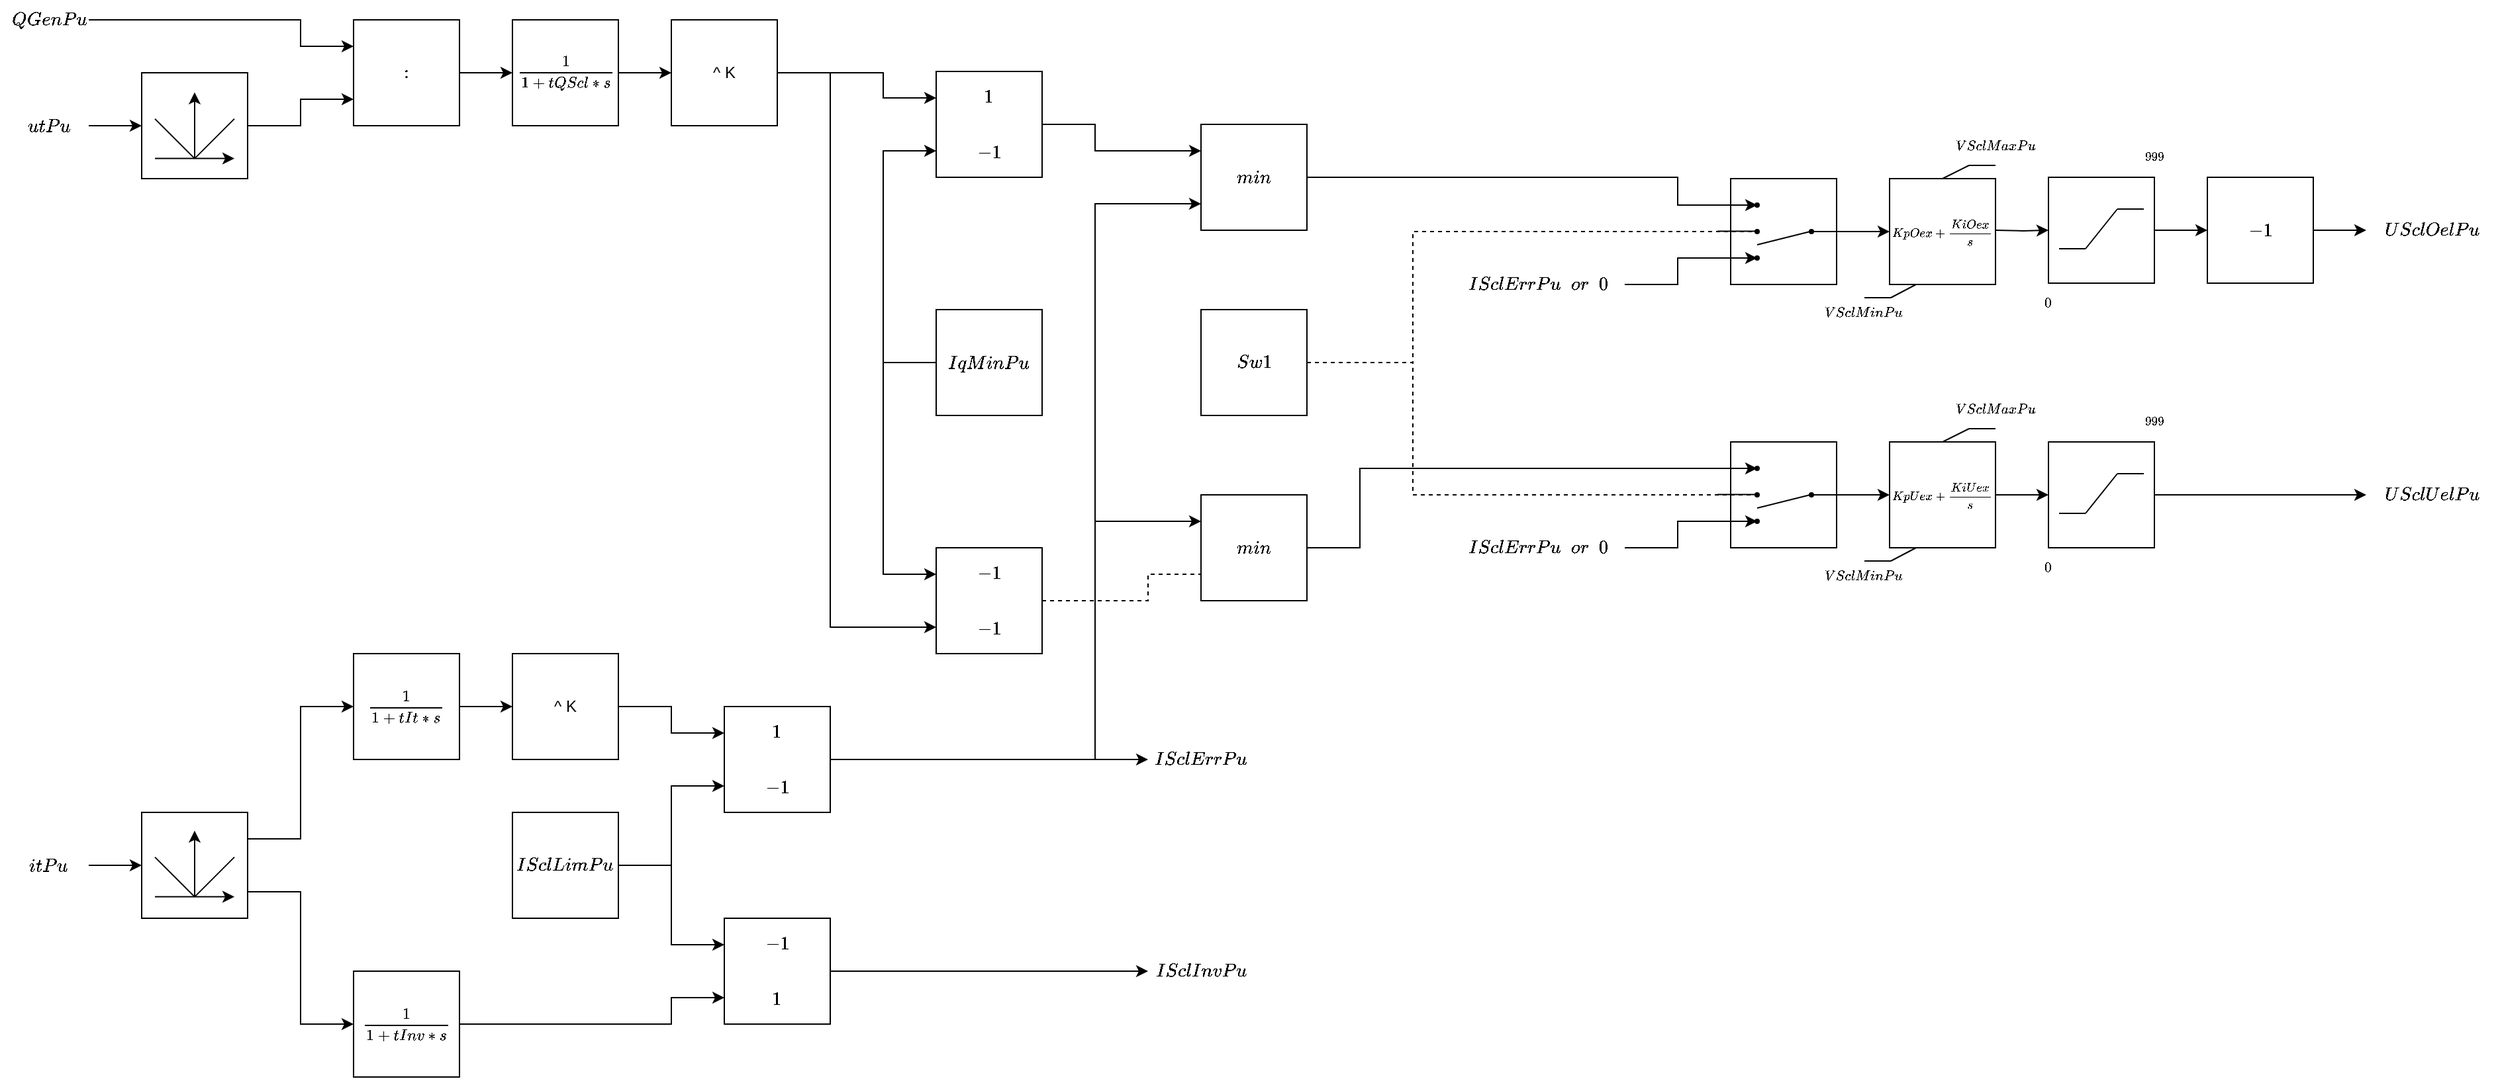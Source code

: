 <mxfile version="24.1.0" type="device">
  <diagram name="Page-1" id="-cMVqA2Gkwa5aGeDibPs">
    <mxGraphModel dx="1049" dy="1201" grid="1" gridSize="10" guides="1" tooltips="1" connect="1" arrows="1" fold="1" page="0" pageScale="1" pageWidth="413" pageHeight="583" math="1" shadow="0">
      <root>
        <mxCell id="0" />
        <mxCell id="1" parent="0" />
        <mxCell id="GCO7xrDp6TmdYOZJOnFd-127" style="edgeStyle=orthogonalEdgeStyle;rounded=0;orthogonalLoop=1;jettySize=auto;html=1;exitX=0.5;exitY=1;exitDx=0;exitDy=0;" parent="1" edge="1">
          <mxGeometry relative="1" as="geometry">
            <mxPoint x="1240.2" y="-409.8" as="targetPoint" />
            <mxPoint x="1240" y="-400" as="sourcePoint" />
          </mxGeometry>
        </mxCell>
        <mxCell id="dAHFnxKUKf4HyOokSXOq-42" value="" style="edgeStyle=orthogonalEdgeStyle;rounded=0;orthogonalLoop=1;jettySize=auto;html=1;entryX=0;entryY=0.5;entryDx=0;entryDy=0;exitX=1;exitY=0.5;exitDx=0;exitDy=0;" parent="1" target="IMg1KoeKDZ7LWF8RLD5s-91" edge="1">
          <mxGeometry relative="1" as="geometry">
            <mxPoint x="1280" y="-440" as="sourcePoint" />
            <mxPoint x="1320" y="-440" as="targetPoint" />
          </mxGeometry>
        </mxCell>
        <mxCell id="GCO7xrDp6TmdYOZJOnFd-99" value="&lt;font style=&quot;font-size: 8px;&quot;&gt;$$KpOex+\frac{KiOex}{s}$$&lt;/font&gt;" style="rounded=0;whiteSpace=wrap;html=1;" parent="1" vertex="1">
          <mxGeometry x="1200" y="-479" width="80" height="80" as="geometry" />
        </mxCell>
        <mxCell id="GCO7xrDp6TmdYOZJOnFd-110" value="" style="endArrow=none;html=1;exitX=0.5;exitY=0;exitDx=0;exitDy=0;" parent="1" source="GCO7xrDp6TmdYOZJOnFd-99" edge="1">
          <mxGeometry width="50" height="50" relative="1" as="geometry">
            <mxPoint x="1240" y="-469" as="sourcePoint" />
            <mxPoint x="1260" y="-489" as="targetPoint" />
          </mxGeometry>
        </mxCell>
        <mxCell id="GCO7xrDp6TmdYOZJOnFd-111" value="" style="endArrow=none;html=1;" parent="1" edge="1">
          <mxGeometry width="50" height="50" relative="1" as="geometry">
            <mxPoint x="1260" y="-489" as="sourcePoint" />
            <mxPoint x="1280" y="-489" as="targetPoint" />
          </mxGeometry>
        </mxCell>
        <mxCell id="GCO7xrDp6TmdYOZJOnFd-112" value="&lt;font style=&quot;font-size: 9px;&quot;&gt;$$VSclMaxPu$$&lt;/font&gt;" style="text;html=1;strokeColor=none;fillColor=none;align=center;verticalAlign=middle;whiteSpace=wrap;rounded=0;fontSize=15;" parent="1" vertex="1">
          <mxGeometry x="1200" y="-519" width="160" height="30" as="geometry" />
        </mxCell>
        <mxCell id="GCO7xrDp6TmdYOZJOnFd-113" value="" style="endArrow=none;html=1;" parent="1" edge="1">
          <mxGeometry width="50" height="50" relative="1" as="geometry">
            <mxPoint x="1201" y="-389" as="sourcePoint" />
            <mxPoint x="1181" y="-389" as="targetPoint" />
          </mxGeometry>
        </mxCell>
        <mxCell id="GCO7xrDp6TmdYOZJOnFd-114" value="&lt;font style=&quot;font-size: 9px;&quot;&gt;$$VSclMinPu$$&lt;/font&gt;" style="text;html=1;strokeColor=none;fillColor=none;align=center;verticalAlign=middle;whiteSpace=wrap;rounded=0;fontSize=15;" parent="1" vertex="1">
          <mxGeometry x="1120" y="-393" width="120" height="30" as="geometry" />
        </mxCell>
        <mxCell id="GCO7xrDp6TmdYOZJOnFd-115" value="" style="endArrow=none;html=1;exitX=0.5;exitY=0;exitDx=0;exitDy=0;entryX=0.25;entryY=1;entryDx=0;entryDy=0;" parent="1" target="GCO7xrDp6TmdYOZJOnFd-99" edge="1">
          <mxGeometry width="50" height="50" relative="1" as="geometry">
            <mxPoint x="1201" y="-389" as="sourcePoint" />
            <mxPoint x="1221" y="-409" as="targetPoint" />
          </mxGeometry>
        </mxCell>
        <mxCell id="qLZYFt0uQZEpN5fuRu8l-1" value="" style="edgeStyle=orthogonalEdgeStyle;rounded=0;orthogonalLoop=1;jettySize=auto;html=1;" parent="1" edge="1">
          <mxGeometry relative="1" as="geometry">
            <mxPoint x="-40" y="160" as="sourcePoint" />
          </mxGeometry>
        </mxCell>
        <mxCell id="qLZYFt0uQZEpN5fuRu8l-6" value="" style="whiteSpace=wrap;html=1;aspect=fixed;" parent="1" vertex="1">
          <mxGeometry x="1320" y="-280" width="80" height="80" as="geometry" />
        </mxCell>
        <mxCell id="qLZYFt0uQZEpN5fuRu8l-7" value="" style="endArrow=none;html=1;" parent="1" edge="1">
          <mxGeometry width="50" height="50" relative="1" as="geometry">
            <mxPoint x="1348" y="-226" as="sourcePoint" />
            <mxPoint x="1372" y="-256" as="targetPoint" />
          </mxGeometry>
        </mxCell>
        <mxCell id="qLZYFt0uQZEpN5fuRu8l-8" value="" style="endArrow=none;html=1;" parent="1" edge="1">
          <mxGeometry width="50" height="50" relative="1" as="geometry">
            <mxPoint x="1372" y="-256" as="sourcePoint" />
            <mxPoint x="1392" y="-256" as="targetPoint" />
          </mxGeometry>
        </mxCell>
        <mxCell id="qLZYFt0uQZEpN5fuRu8l-9" value="&lt;font style=&quot;font-size: 8px;&quot;&gt;$$999$$&lt;/font&gt;" style="text;html=1;strokeColor=none;fillColor=none;align=center;verticalAlign=middle;whiteSpace=wrap;rounded=0;fontSize=15;" parent="1" vertex="1">
          <mxGeometry x="1320" y="-310" width="160" height="30" as="geometry" />
        </mxCell>
        <mxCell id="qLZYFt0uQZEpN5fuRu8l-10" value="" style="endArrow=none;html=1;" parent="1" edge="1">
          <mxGeometry width="50" height="50" relative="1" as="geometry">
            <mxPoint x="1348" y="-226" as="sourcePoint" />
            <mxPoint x="1328" y="-226" as="targetPoint" />
          </mxGeometry>
        </mxCell>
        <mxCell id="qLZYFt0uQZEpN5fuRu8l-11" value="&lt;font style=&quot;font-size: 9px;&quot;&gt;$$0$$&lt;/font&gt;" style="text;html=1;strokeColor=none;fillColor=none;align=center;verticalAlign=middle;whiteSpace=wrap;rounded=0;fontSize=15;" parent="1" vertex="1">
          <mxGeometry x="1240" y="-200" width="160" height="30" as="geometry" />
        </mxCell>
        <mxCell id="HanA1OKdP7TFDTROJioc-18" value="$$USclUelPu$$" style="text;strokeColor=none;align=center;fillColor=none;html=1;verticalAlign=middle;whiteSpace=wrap;rounded=0;" parent="1" vertex="1">
          <mxGeometry x="1560" y="-255" width="100" height="30" as="geometry" />
        </mxCell>
        <mxCell id="HV3P0yh9cOvrx5BpRkT5-9" value="" style="edgeStyle=orthogonalEdgeStyle;rounded=0;orthogonalLoop=1;jettySize=auto;html=1;" parent="1" edge="1">
          <mxGeometry relative="1" as="geometry">
            <mxPoint x="240" y="240" as="sourcePoint" />
          </mxGeometry>
        </mxCell>
        <mxCell id="dAHFnxKUKf4HyOokSXOq-44" value="" style="edgeStyle=orthogonalEdgeStyle;rounded=0;orthogonalLoop=1;jettySize=auto;html=1;" parent="1" target="dAHFnxKUKf4HyOokSXOq-43" edge="1">
          <mxGeometry relative="1" as="geometry">
            <mxPoint x="1250" as="sourcePoint" />
          </mxGeometry>
        </mxCell>
        <mxCell id="dAHFnxKUKf4HyOokSXOq-3" value="" style="edgeStyle=orthogonalEdgeStyle;rounded=0;orthogonalLoop=1;jettySize=auto;html=1;entryX=0;entryY=0.5;entryDx=0;entryDy=0;" parent="1" source="dAHFnxKUKf4HyOokSXOq-2" target="dAHFnxKUKf4HyOokSXOq-4" edge="1">
          <mxGeometry relative="1" as="geometry">
            <mxPoint x="-120" y="-519" as="targetPoint" />
          </mxGeometry>
        </mxCell>
        <mxCell id="dAHFnxKUKf4HyOokSXOq-2" value="$$utPu$$" style="text;strokeColor=none;align=center;fillColor=none;html=1;verticalAlign=middle;whiteSpace=wrap;rounded=0;" parent="1" vertex="1">
          <mxGeometry x="-220" y="-534" width="60" height="30" as="geometry" />
        </mxCell>
        <mxCell id="dAHFnxKUKf4HyOokSXOq-4" value="" style="whiteSpace=wrap;html=1;aspect=fixed;" parent="1" vertex="1">
          <mxGeometry x="-120" y="-559" width="80" height="80" as="geometry" />
        </mxCell>
        <mxCell id="dAHFnxKUKf4HyOokSXOq-7" value="" style="endArrow=classic;html=1;rounded=0;" parent="1" edge="1">
          <mxGeometry width="50" height="50" relative="1" as="geometry">
            <mxPoint x="-110" y="-494.2" as="sourcePoint" />
            <mxPoint x="-50" y="-494.2" as="targetPoint" />
          </mxGeometry>
        </mxCell>
        <mxCell id="dAHFnxKUKf4HyOokSXOq-8" value="" style="endArrow=classic;html=1;rounded=0;" parent="1" edge="1">
          <mxGeometry width="50" height="50" relative="1" as="geometry">
            <mxPoint x="-80" y="-494.2" as="sourcePoint" />
            <mxPoint x="-80" y="-544.2" as="targetPoint" />
          </mxGeometry>
        </mxCell>
        <mxCell id="dAHFnxKUKf4HyOokSXOq-9" value="" style="endArrow=none;html=1;rounded=0;" parent="1" edge="1">
          <mxGeometry width="50" height="50" relative="1" as="geometry">
            <mxPoint x="-80" y="-494.2" as="sourcePoint" />
            <mxPoint x="-50" y="-524.2" as="targetPoint" />
          </mxGeometry>
        </mxCell>
        <mxCell id="dAHFnxKUKf4HyOokSXOq-10" value="" style="endArrow=none;html=1;rounded=0;" parent="1" edge="1">
          <mxGeometry width="50" height="50" relative="1" as="geometry">
            <mxPoint x="-80" y="-494.2" as="sourcePoint" />
            <mxPoint x="-110" y="-524.2" as="targetPoint" />
          </mxGeometry>
        </mxCell>
        <mxCell id="dAHFnxKUKf4HyOokSXOq-11" value="&lt;span style=&quot;background-color: initial;&quot;&gt;$$:$$&lt;/span&gt;" style="whiteSpace=wrap;html=1;aspect=fixed;" parent="1" vertex="1">
          <mxGeometry x="40" y="-599" width="80" height="80" as="geometry" />
        </mxCell>
        <mxCell id="dAHFnxKUKf4HyOokSXOq-14" value="" style="endArrow=classic;html=1;rounded=0;exitX=1;exitY=0.5;exitDx=0;exitDy=0;entryX=0;entryY=0.75;entryDx=0;entryDy=0;" parent="1" source="dAHFnxKUKf4HyOokSXOq-4" target="dAHFnxKUKf4HyOokSXOq-11" edge="1">
          <mxGeometry width="50" height="50" relative="1" as="geometry">
            <mxPoint x="380" y="-339" as="sourcePoint" />
            <mxPoint x="430" y="-389" as="targetPoint" />
            <Array as="points">
              <mxPoint y="-519" />
              <mxPoint y="-539" />
            </Array>
          </mxGeometry>
        </mxCell>
        <mxCell id="IMg1KoeKDZ7LWF8RLD5s-9" value="" style="edgeStyle=orthogonalEdgeStyle;rounded=0;orthogonalLoop=1;jettySize=auto;html=1;" edge="1" parent="1" source="dAHFnxKUKf4HyOokSXOq-15" target="IMg1KoeKDZ7LWF8RLD5s-8">
          <mxGeometry relative="1" as="geometry" />
        </mxCell>
        <mxCell id="dAHFnxKUKf4HyOokSXOq-15" value="&lt;font style=&quot;font-size: 10px;&quot;&gt;$$\frac{1}{1+tQScl*s}$$&lt;/font&gt;" style="whiteSpace=wrap;html=1;aspect=fixed;" parent="1" vertex="1">
          <mxGeometry x="160" y="-599" width="80" height="80" as="geometry" />
        </mxCell>
        <mxCell id="dAHFnxKUKf4HyOokSXOq-21" value="" style="endArrow=classic;html=1;rounded=0;exitX=1;exitY=0.5;exitDx=0;exitDy=0;entryX=0;entryY=0.5;entryDx=0;entryDy=0;" parent="1" source="dAHFnxKUKf4HyOokSXOq-11" target="dAHFnxKUKf4HyOokSXOq-15" edge="1">
          <mxGeometry width="50" height="50" relative="1" as="geometry">
            <mxPoint x="90" y="-559" as="sourcePoint" />
            <mxPoint x="160" y="-599" as="targetPoint" />
          </mxGeometry>
        </mxCell>
        <mxCell id="dAHFnxKUKf4HyOokSXOq-25" value="$$itPu$$" style="text;strokeColor=none;align=center;fillColor=none;html=1;verticalAlign=middle;whiteSpace=wrap;rounded=0;" parent="1" vertex="1">
          <mxGeometry x="-220" y="25" width="60" height="30" as="geometry" />
        </mxCell>
        <mxCell id="dAHFnxKUKf4HyOokSXOq-26" value="" style="endArrow=classic;html=1;rounded=0;exitX=1;exitY=0.5;exitDx=0;exitDy=0;entryX=0;entryY=0.5;entryDx=0;entryDy=0;" parent="1" source="dAHFnxKUKf4HyOokSXOq-25" target="IMg1KoeKDZ7LWF8RLD5s-1" edge="1">
          <mxGeometry width="50" height="50" relative="1" as="geometry">
            <mxPoint x="380" y="60" as="sourcePoint" />
            <mxPoint x="-120" y="40" as="targetPoint" />
          </mxGeometry>
        </mxCell>
        <mxCell id="IMg1KoeKDZ7LWF8RLD5s-25" value="" style="edgeStyle=orthogonalEdgeStyle;rounded=0;orthogonalLoop=1;jettySize=auto;html=1;" edge="1" parent="1" source="dAHFnxKUKf4HyOokSXOq-31" target="IMg1KoeKDZ7LWF8RLD5s-24">
          <mxGeometry relative="1" as="geometry" />
        </mxCell>
        <mxCell id="dAHFnxKUKf4HyOokSXOq-31" value="&lt;table style=&quot;&quot;&gt;&lt;tbody&gt;&lt;tr&gt;&lt;td&gt;&lt;font style=&quot;font-size: 12px;&quot;&gt;$$1$$&lt;/font&gt;&lt;/td&gt;&lt;/tr&gt;&lt;tr&gt;&lt;td&gt;&lt;font style=&quot;font-size: 12px;&quot;&gt;$$-1$$&lt;/font&gt;&lt;/td&gt;&lt;/tr&gt;&lt;/tbody&gt;&lt;/table&gt;" style="whiteSpace=wrap;html=1;aspect=fixed;" parent="1" vertex="1">
          <mxGeometry x="320" y="-80" width="80" height="80" as="geometry" />
        </mxCell>
        <mxCell id="IMg1KoeKDZ7LWF8RLD5s-1" value="" style="whiteSpace=wrap;html=1;aspect=fixed;" vertex="1" parent="1">
          <mxGeometry x="-120" width="80" height="80" as="geometry" />
        </mxCell>
        <mxCell id="IMg1KoeKDZ7LWF8RLD5s-2" value="" style="endArrow=classic;html=1;rounded=0;" edge="1" parent="1">
          <mxGeometry width="50" height="50" relative="1" as="geometry">
            <mxPoint x="-110" y="63.8" as="sourcePoint" />
            <mxPoint x="-50" y="63.8" as="targetPoint" />
          </mxGeometry>
        </mxCell>
        <mxCell id="IMg1KoeKDZ7LWF8RLD5s-3" value="" style="endArrow=classic;html=1;rounded=0;" edge="1" parent="1">
          <mxGeometry width="50" height="50" relative="1" as="geometry">
            <mxPoint x="-80" y="63.8" as="sourcePoint" />
            <mxPoint x="-80" y="13.8" as="targetPoint" />
          </mxGeometry>
        </mxCell>
        <mxCell id="IMg1KoeKDZ7LWF8RLD5s-4" value="" style="endArrow=none;html=1;rounded=0;" edge="1" parent="1">
          <mxGeometry width="50" height="50" relative="1" as="geometry">
            <mxPoint x="-80" y="63.8" as="sourcePoint" />
            <mxPoint x="-50" y="33.8" as="targetPoint" />
          </mxGeometry>
        </mxCell>
        <mxCell id="IMg1KoeKDZ7LWF8RLD5s-5" value="" style="endArrow=none;html=1;rounded=0;" edge="1" parent="1">
          <mxGeometry width="50" height="50" relative="1" as="geometry">
            <mxPoint x="-80" y="63.8" as="sourcePoint" />
            <mxPoint x="-110" y="33.8" as="targetPoint" />
          </mxGeometry>
        </mxCell>
        <mxCell id="IMg1KoeKDZ7LWF8RLD5s-6" value="$$QGenPu$$" style="text;strokeColor=none;align=center;fillColor=none;html=1;verticalAlign=middle;whiteSpace=wrap;rounded=0;" vertex="1" parent="1">
          <mxGeometry x="-220" y="-614" width="60" height="30" as="geometry" />
        </mxCell>
        <mxCell id="IMg1KoeKDZ7LWF8RLD5s-7" value="" style="endArrow=classic;html=1;rounded=0;exitX=1;exitY=0.5;exitDx=0;exitDy=0;entryX=0;entryY=0.25;entryDx=0;entryDy=0;" edge="1" parent="1" source="IMg1KoeKDZ7LWF8RLD5s-6" target="dAHFnxKUKf4HyOokSXOq-11">
          <mxGeometry width="50" height="50" relative="1" as="geometry">
            <mxPoint x="110" y="-439" as="sourcePoint" />
            <mxPoint x="160" y="-489" as="targetPoint" />
            <Array as="points">
              <mxPoint y="-599" />
              <mxPoint y="-579" />
            </Array>
          </mxGeometry>
        </mxCell>
        <mxCell id="IMg1KoeKDZ7LWF8RLD5s-8" value="&lt;span style=&quot;background-color: initial;&quot;&gt;^ K&lt;/span&gt;" style="whiteSpace=wrap;html=1;aspect=fixed;" vertex="1" parent="1">
          <mxGeometry x="280" y="-599" width="80" height="80" as="geometry" />
        </mxCell>
        <mxCell id="IMg1KoeKDZ7LWF8RLD5s-15" value="" style="edgeStyle=orthogonalEdgeStyle;rounded=0;orthogonalLoop=1;jettySize=auto;html=1;exitX=1;exitY=0.5;exitDx=0;exitDy=0;entryX=0;entryY=0.5;entryDx=0;entryDy=0;" edge="1" parent="1" source="IMg1KoeKDZ7LWF8RLD5s-10" target="IMg1KoeKDZ7LWF8RLD5s-14">
          <mxGeometry relative="1" as="geometry">
            <mxPoint x="120" y="-200" as="sourcePoint" />
            <mxPoint x="160" y="-200" as="targetPoint" />
          </mxGeometry>
        </mxCell>
        <mxCell id="IMg1KoeKDZ7LWF8RLD5s-10" value="&lt;font style=&quot;font-size: 10px;&quot;&gt;$$\frac{1}{1+tIt*s}$$&lt;/font&gt;" style="whiteSpace=wrap;html=1;aspect=fixed;" vertex="1" parent="1">
          <mxGeometry x="40" y="-120" width="80" height="80" as="geometry" />
        </mxCell>
        <mxCell id="IMg1KoeKDZ7LWF8RLD5s-11" value="&lt;font style=&quot;font-size: 10px;&quot;&gt;$$\frac{1}{1+tInv*s}$$&lt;/font&gt;" style="whiteSpace=wrap;html=1;aspect=fixed;" vertex="1" parent="1">
          <mxGeometry x="40" y="120" width="80" height="80" as="geometry" />
        </mxCell>
        <mxCell id="IMg1KoeKDZ7LWF8RLD5s-12" value="" style="endArrow=classic;html=1;rounded=0;exitX=1;exitY=0.25;exitDx=0;exitDy=0;entryX=0;entryY=0.5;entryDx=0;entryDy=0;" edge="1" parent="1" source="IMg1KoeKDZ7LWF8RLD5s-1" target="IMg1KoeKDZ7LWF8RLD5s-10">
          <mxGeometry width="50" height="50" relative="1" as="geometry">
            <mxPoint x="140" y="90" as="sourcePoint" />
            <mxPoint x="190" y="40" as="targetPoint" />
            <Array as="points">
              <mxPoint y="20" />
              <mxPoint y="-80" />
            </Array>
          </mxGeometry>
        </mxCell>
        <mxCell id="IMg1KoeKDZ7LWF8RLD5s-13" value="" style="endArrow=classic;html=1;rounded=0;exitX=1;exitY=0.75;exitDx=0;exitDy=0;entryX=0;entryY=0.5;entryDx=0;entryDy=0;" edge="1" parent="1" source="IMg1KoeKDZ7LWF8RLD5s-1" target="IMg1KoeKDZ7LWF8RLD5s-11">
          <mxGeometry width="50" height="50" relative="1" as="geometry">
            <mxPoint x="20" y="120" as="sourcePoint" />
            <mxPoint x="70" y="70" as="targetPoint" />
            <Array as="points">
              <mxPoint y="60" />
              <mxPoint y="160" />
            </Array>
          </mxGeometry>
        </mxCell>
        <mxCell id="IMg1KoeKDZ7LWF8RLD5s-14" value="&lt;span style=&quot;background-color: initial;&quot;&gt;^ K&lt;/span&gt;" style="whiteSpace=wrap;html=1;aspect=fixed;" vertex="1" parent="1">
          <mxGeometry x="160" y="-120" width="80" height="80" as="geometry" />
        </mxCell>
        <mxCell id="IMg1KoeKDZ7LWF8RLD5s-23" value="" style="edgeStyle=orthogonalEdgeStyle;rounded=0;orthogonalLoop=1;jettySize=auto;html=1;" edge="1" parent="1" source="IMg1KoeKDZ7LWF8RLD5s-16" target="IMg1KoeKDZ7LWF8RLD5s-22">
          <mxGeometry relative="1" as="geometry" />
        </mxCell>
        <mxCell id="IMg1KoeKDZ7LWF8RLD5s-16" value="&lt;table style=&quot;&quot;&gt;&lt;tbody&gt;&lt;tr&gt;&lt;td&gt;&lt;font style=&quot;font-size: 12px;&quot;&gt;$$-1$$&lt;/font&gt;&lt;/td&gt;&lt;/tr&gt;&lt;tr&gt;&lt;td&gt;&lt;font style=&quot;font-size: 12px;&quot;&gt;$$1$$&lt;/font&gt;&lt;/td&gt;&lt;/tr&gt;&lt;/tbody&gt;&lt;/table&gt;" style="whiteSpace=wrap;html=1;aspect=fixed;" vertex="1" parent="1">
          <mxGeometry x="320" y="80" width="80" height="80" as="geometry" />
        </mxCell>
        <mxCell id="IMg1KoeKDZ7LWF8RLD5s-17" value="&lt;span style=&quot;background-color: initial;&quot;&gt;$$ISclLimPu$$&lt;/span&gt;" style="whiteSpace=wrap;html=1;aspect=fixed;" vertex="1" parent="1">
          <mxGeometry x="160" width="80" height="80" as="geometry" />
        </mxCell>
        <mxCell id="IMg1KoeKDZ7LWF8RLD5s-18" value="" style="endArrow=classic;html=1;rounded=0;exitX=1;exitY=0.5;exitDx=0;exitDy=0;entryX=0;entryY=0.75;entryDx=0;entryDy=0;" edge="1" parent="1" source="IMg1KoeKDZ7LWF8RLD5s-17" target="dAHFnxKUKf4HyOokSXOq-31">
          <mxGeometry width="50" height="50" relative="1" as="geometry">
            <mxPoint y="20" as="sourcePoint" />
            <mxPoint x="50" y="-30" as="targetPoint" />
            <Array as="points">
              <mxPoint x="280" y="40" />
              <mxPoint x="280" y="-20" />
            </Array>
          </mxGeometry>
        </mxCell>
        <mxCell id="IMg1KoeKDZ7LWF8RLD5s-19" value="" style="endArrow=classic;html=1;rounded=0;exitX=1;exitY=0.5;exitDx=0;exitDy=0;entryX=0;entryY=0.25;entryDx=0;entryDy=0;" edge="1" parent="1" source="IMg1KoeKDZ7LWF8RLD5s-17" target="IMg1KoeKDZ7LWF8RLD5s-16">
          <mxGeometry width="50" height="50" relative="1" as="geometry">
            <mxPoint y="20" as="sourcePoint" />
            <mxPoint x="50" y="-30" as="targetPoint" />
            <Array as="points">
              <mxPoint x="280" y="40" />
              <mxPoint x="280" y="100" />
            </Array>
          </mxGeometry>
        </mxCell>
        <mxCell id="IMg1KoeKDZ7LWF8RLD5s-20" value="" style="endArrow=classic;html=1;rounded=0;exitX=1;exitY=0.5;exitDx=0;exitDy=0;entryX=0;entryY=0.25;entryDx=0;entryDy=0;" edge="1" parent="1" source="IMg1KoeKDZ7LWF8RLD5s-14" target="dAHFnxKUKf4HyOokSXOq-31">
          <mxGeometry width="50" height="50" relative="1" as="geometry">
            <mxPoint y="20" as="sourcePoint" />
            <mxPoint x="50" y="-30" as="targetPoint" />
            <Array as="points">
              <mxPoint x="280" y="-80" />
              <mxPoint x="280" y="-60" />
            </Array>
          </mxGeometry>
        </mxCell>
        <mxCell id="IMg1KoeKDZ7LWF8RLD5s-21" value="" style="endArrow=classic;html=1;rounded=0;exitX=1;exitY=0.5;exitDx=0;exitDy=0;entryX=0;entryY=0.75;entryDx=0;entryDy=0;" edge="1" parent="1" source="IMg1KoeKDZ7LWF8RLD5s-11" target="IMg1KoeKDZ7LWF8RLD5s-16">
          <mxGeometry width="50" height="50" relative="1" as="geometry">
            <mxPoint y="20" as="sourcePoint" />
            <mxPoint x="50" y="-30" as="targetPoint" />
            <Array as="points">
              <mxPoint x="280" y="160" />
              <mxPoint x="280" y="140" />
            </Array>
          </mxGeometry>
        </mxCell>
        <mxCell id="IMg1KoeKDZ7LWF8RLD5s-22" value="$$ISclInvPu$$" style="text;strokeColor=none;align=center;fillColor=none;html=1;verticalAlign=middle;whiteSpace=wrap;rounded=0;" vertex="1" parent="1">
          <mxGeometry x="640" y="105" width="80" height="30" as="geometry" />
        </mxCell>
        <mxCell id="IMg1KoeKDZ7LWF8RLD5s-24" value="$$ISclErrPu$$" style="text;strokeColor=none;align=center;fillColor=none;html=1;verticalAlign=middle;whiteSpace=wrap;rounded=0;" vertex="1" parent="1">
          <mxGeometry x="640" y="-55" width="80" height="30" as="geometry" />
        </mxCell>
        <mxCell id="IMg1KoeKDZ7LWF8RLD5s-26" value="&lt;table style=&quot;&quot;&gt;&lt;tbody&gt;&lt;tr&gt;&lt;td&gt;&lt;font style=&quot;font-size: 12px;&quot;&gt;$$1$$&lt;/font&gt;&lt;/td&gt;&lt;/tr&gt;&lt;tr&gt;&lt;td&gt;&lt;font style=&quot;font-size: 12px;&quot;&gt;$$-1$$&lt;/font&gt;&lt;/td&gt;&lt;/tr&gt;&lt;/tbody&gt;&lt;/table&gt;" style="whiteSpace=wrap;html=1;aspect=fixed;" vertex="1" parent="1">
          <mxGeometry x="480" y="-560" width="80" height="80" as="geometry" />
        </mxCell>
        <mxCell id="IMg1KoeKDZ7LWF8RLD5s-27" value="" style="endArrow=classic;html=1;rounded=0;exitX=1;exitY=0.5;exitDx=0;exitDy=0;entryX=0;entryY=0.25;entryDx=0;entryDy=0;" edge="1" parent="1" source="IMg1KoeKDZ7LWF8RLD5s-8" target="IMg1KoeKDZ7LWF8RLD5s-26">
          <mxGeometry width="50" height="50" relative="1" as="geometry">
            <mxPoint x="570" y="-200" as="sourcePoint" />
            <mxPoint x="620" y="-250" as="targetPoint" />
            <Array as="points">
              <mxPoint x="440" y="-559" />
              <mxPoint x="440" y="-540" />
            </Array>
          </mxGeometry>
        </mxCell>
        <mxCell id="IMg1KoeKDZ7LWF8RLD5s-28" value="&lt;table style=&quot;&quot;&gt;&lt;tbody&gt;&lt;tr&gt;&lt;td&gt;&lt;font style=&quot;font-size: 12px;&quot;&gt;$$-1$$&lt;/font&gt;&lt;/td&gt;&lt;/tr&gt;&lt;tr&gt;&lt;td&gt;&lt;font style=&quot;font-size: 12px;&quot;&gt;$$-1$$&lt;/font&gt;&lt;/td&gt;&lt;/tr&gt;&lt;/tbody&gt;&lt;/table&gt;" style="whiteSpace=wrap;html=1;aspect=fixed;" vertex="1" parent="1">
          <mxGeometry x="480" y="-200" width="80" height="80" as="geometry" />
        </mxCell>
        <mxCell id="IMg1KoeKDZ7LWF8RLD5s-29" value="" style="endArrow=classic;html=1;rounded=0;exitX=1;exitY=0.5;exitDx=0;exitDy=0;entryX=0;entryY=0.75;entryDx=0;entryDy=0;" edge="1" parent="1" source="IMg1KoeKDZ7LWF8RLD5s-8" target="IMg1KoeKDZ7LWF8RLD5s-28">
          <mxGeometry width="50" height="50" relative="1" as="geometry">
            <mxPoint x="570" y="-200" as="sourcePoint" />
            <mxPoint x="620" y="-250" as="targetPoint" />
            <Array as="points">
              <mxPoint x="400" y="-559" />
              <mxPoint x="400" y="-140" />
            </Array>
          </mxGeometry>
        </mxCell>
        <mxCell id="IMg1KoeKDZ7LWF8RLD5s-30" value="&lt;span style=&quot;background-color: initial;&quot;&gt;$$IqMinPu$$&lt;/span&gt;" style="whiteSpace=wrap;html=1;aspect=fixed;" vertex="1" parent="1">
          <mxGeometry x="480" y="-380" width="80" height="80" as="geometry" />
        </mxCell>
        <mxCell id="IMg1KoeKDZ7LWF8RLD5s-31" value="" style="endArrow=classic;html=1;rounded=0;exitX=0;exitY=0.5;exitDx=0;exitDy=0;entryX=0;entryY=0.25;entryDx=0;entryDy=0;" edge="1" parent="1" source="IMg1KoeKDZ7LWF8RLD5s-30" target="IMg1KoeKDZ7LWF8RLD5s-28">
          <mxGeometry width="50" height="50" relative="1" as="geometry">
            <mxPoint x="570" y="-200" as="sourcePoint" />
            <mxPoint x="620" y="-250" as="targetPoint" />
            <Array as="points">
              <mxPoint x="440" y="-340" />
              <mxPoint x="440" y="-180" />
            </Array>
          </mxGeometry>
        </mxCell>
        <mxCell id="IMg1KoeKDZ7LWF8RLD5s-32" value="" style="endArrow=classic;html=1;rounded=0;exitX=0;exitY=0.5;exitDx=0;exitDy=0;entryX=0;entryY=0.75;entryDx=0;entryDy=0;" edge="1" parent="1" source="IMg1KoeKDZ7LWF8RLD5s-30" target="IMg1KoeKDZ7LWF8RLD5s-26">
          <mxGeometry width="50" height="50" relative="1" as="geometry">
            <mxPoint x="570" y="-200" as="sourcePoint" />
            <mxPoint x="620" y="-250" as="targetPoint" />
            <Array as="points">
              <mxPoint x="440" y="-340" />
              <mxPoint x="440" y="-500" />
            </Array>
          </mxGeometry>
        </mxCell>
        <mxCell id="IMg1KoeKDZ7LWF8RLD5s-33" value="&lt;span style=&quot;background-color: initial;&quot;&gt;$$min$$&lt;/span&gt;" style="whiteSpace=wrap;html=1;aspect=fixed;" vertex="1" parent="1">
          <mxGeometry x="680" y="-520" width="80" height="80" as="geometry" />
        </mxCell>
        <mxCell id="IMg1KoeKDZ7LWF8RLD5s-34" value="&lt;span style=&quot;background-color: initial;&quot;&gt;$$min$$&lt;/span&gt;" style="whiteSpace=wrap;html=1;aspect=fixed;" vertex="1" parent="1">
          <mxGeometry x="680" y="-240" width="80" height="80" as="geometry" />
        </mxCell>
        <mxCell id="IMg1KoeKDZ7LWF8RLD5s-35" value="" style="endArrow=classic;html=1;rounded=0;exitX=1;exitY=0.5;exitDx=0;exitDy=0;entryX=0;entryY=0.25;entryDx=0;entryDy=0;" edge="1" parent="1" source="IMg1KoeKDZ7LWF8RLD5s-26" target="IMg1KoeKDZ7LWF8RLD5s-33">
          <mxGeometry width="50" height="50" relative="1" as="geometry">
            <mxPoint x="570" y="-200" as="sourcePoint" />
            <mxPoint x="620" y="-250" as="targetPoint" />
            <Array as="points">
              <mxPoint x="600" y="-520" />
              <mxPoint x="600" y="-500" />
            </Array>
          </mxGeometry>
        </mxCell>
        <mxCell id="IMg1KoeKDZ7LWF8RLD5s-37" value="" style="endArrow=none;dashed=1;html=1;rounded=0;exitX=1;exitY=0.5;exitDx=0;exitDy=0;entryX=0;entryY=0.75;entryDx=0;entryDy=0;" edge="1" parent="1" source="IMg1KoeKDZ7LWF8RLD5s-28" target="IMg1KoeKDZ7LWF8RLD5s-34">
          <mxGeometry width="50" height="50" relative="1" as="geometry">
            <mxPoint x="570" y="-200" as="sourcePoint" />
            <mxPoint x="620" y="-250" as="targetPoint" />
            <Array as="points">
              <mxPoint x="640" y="-160" />
              <mxPoint x="640" y="-180" />
            </Array>
          </mxGeometry>
        </mxCell>
        <mxCell id="IMg1KoeKDZ7LWF8RLD5s-38" value="" style="endArrow=classic;html=1;rounded=0;exitX=1;exitY=0.5;exitDx=0;exitDy=0;entryX=0;entryY=0.25;entryDx=0;entryDy=0;" edge="1" parent="1" source="dAHFnxKUKf4HyOokSXOq-31" target="IMg1KoeKDZ7LWF8RLD5s-34">
          <mxGeometry width="50" height="50" relative="1" as="geometry">
            <mxPoint x="530" y="-280" as="sourcePoint" />
            <mxPoint x="580" y="-330" as="targetPoint" />
            <Array as="points">
              <mxPoint x="600" y="-40" />
              <mxPoint x="600" y="-220" />
            </Array>
          </mxGeometry>
        </mxCell>
        <mxCell id="IMg1KoeKDZ7LWF8RLD5s-39" value="" style="endArrow=classic;html=1;rounded=0;exitX=1;exitY=0.5;exitDx=0;exitDy=0;entryX=0;entryY=0.75;entryDx=0;entryDy=0;" edge="1" parent="1" source="dAHFnxKUKf4HyOokSXOq-31" target="IMg1KoeKDZ7LWF8RLD5s-33">
          <mxGeometry width="50" height="50" relative="1" as="geometry">
            <mxPoint x="530" y="-280" as="sourcePoint" />
            <mxPoint x="580" y="-320" as="targetPoint" />
            <Array as="points">
              <mxPoint x="600" y="-40" />
              <mxPoint x="600" y="-460" />
            </Array>
          </mxGeometry>
        </mxCell>
        <mxCell id="IMg1KoeKDZ7LWF8RLD5s-40" value="" style="whiteSpace=wrap;html=1;aspect=fixed;" vertex="1" parent="1">
          <mxGeometry x="1080" y="-479" width="80" height="80" as="geometry" />
        </mxCell>
        <mxCell id="IMg1KoeKDZ7LWF8RLD5s-41" value="" style="endArrow=none;html=1;startArrow=none;" edge="1" parent="1" source="IMg1KoeKDZ7LWF8RLD5s-49">
          <mxGeometry width="50" height="50" relative="1" as="geometry">
            <mxPoint x="1140" y="-439" as="sourcePoint" />
            <mxPoint x="1160" y="-439" as="targetPoint" />
          </mxGeometry>
        </mxCell>
        <mxCell id="IMg1KoeKDZ7LWF8RLD5s-42" value="" style="endArrow=none;html=1;" edge="1" parent="1">
          <mxGeometry width="50" height="50" relative="1" as="geometry">
            <mxPoint x="1071" y="-459" as="sourcePoint" />
            <mxPoint x="1101" y="-459" as="targetPoint" />
          </mxGeometry>
        </mxCell>
        <mxCell id="IMg1KoeKDZ7LWF8RLD5s-43" value="" style="endArrow=none;html=1;" edge="1" parent="1">
          <mxGeometry width="50" height="50" relative="1" as="geometry">
            <mxPoint x="1070" y="-439.2" as="sourcePoint" />
            <mxPoint x="1100" y="-439.2" as="targetPoint" />
          </mxGeometry>
        </mxCell>
        <mxCell id="IMg1KoeKDZ7LWF8RLD5s-44" value="" style="endArrow=none;html=1;" edge="1" parent="1">
          <mxGeometry width="50" height="50" relative="1" as="geometry">
            <mxPoint x="1070" y="-419" as="sourcePoint" />
            <mxPoint x="1100" y="-419" as="targetPoint" />
          </mxGeometry>
        </mxCell>
        <mxCell id="IMg1KoeKDZ7LWF8RLD5s-45" value="" style="shape=waypoint;sketch=0;fillStyle=solid;size=4;pointerEvents=1;points=[];fillColor=none;resizable=0;rotatable=0;perimeter=centerPerimeter;snapToPoint=1;" vertex="1" parent="1">
          <mxGeometry x="1090" y="-469" width="20" height="20" as="geometry" />
        </mxCell>
        <mxCell id="IMg1KoeKDZ7LWF8RLD5s-46" value="" style="shape=waypoint;sketch=0;fillStyle=solid;size=4;pointerEvents=1;points=[];fillColor=none;resizable=0;rotatable=0;perimeter=centerPerimeter;snapToPoint=1;" vertex="1" parent="1">
          <mxGeometry x="1090" y="-449" width="20" height="20" as="geometry" />
        </mxCell>
        <mxCell id="IMg1KoeKDZ7LWF8RLD5s-47" value="" style="shape=waypoint;sketch=0;fillStyle=solid;size=4;pointerEvents=1;points=[];fillColor=none;resizable=0;rotatable=0;perimeter=centerPerimeter;snapToPoint=1;" vertex="1" parent="1">
          <mxGeometry x="1090" y="-429" width="20" height="20" as="geometry" />
        </mxCell>
        <mxCell id="IMg1KoeKDZ7LWF8RLD5s-48" value="" style="endArrow=none;html=1;" edge="1" parent="1" target="IMg1KoeKDZ7LWF8RLD5s-49">
          <mxGeometry width="50" height="50" relative="1" as="geometry">
            <mxPoint x="1140" y="-439" as="sourcePoint" />
            <mxPoint x="1160" y="-439" as="targetPoint" />
          </mxGeometry>
        </mxCell>
        <mxCell id="IMg1KoeKDZ7LWF8RLD5s-49" value="" style="shape=waypoint;sketch=0;fillStyle=solid;size=4;pointerEvents=1;points=[];fillColor=none;resizable=0;rotatable=0;perimeter=centerPerimeter;snapToPoint=1;" vertex="1" parent="1">
          <mxGeometry x="1131" y="-449" width="20" height="20" as="geometry" />
        </mxCell>
        <mxCell id="IMg1KoeKDZ7LWF8RLD5s-50" value="" style="endArrow=none;html=1;" edge="1" parent="1">
          <mxGeometry width="50" height="50" relative="1" as="geometry">
            <mxPoint x="1100" y="-429" as="sourcePoint" />
            <mxPoint x="1140" y="-439" as="targetPoint" />
          </mxGeometry>
        </mxCell>
        <mxCell id="IMg1KoeKDZ7LWF8RLD5s-51" value="&lt;span style=&quot;background-color: initial;&quot;&gt;$$Sw1$$&lt;/span&gt;" style="whiteSpace=wrap;html=1;aspect=fixed;" vertex="1" parent="1">
          <mxGeometry x="680" y="-380" width="80" height="80" as="geometry" />
        </mxCell>
        <mxCell id="IMg1KoeKDZ7LWF8RLD5s-52" value="" style="endArrow=classic;html=1;rounded=0;exitX=1;exitY=0.5;exitDx=0;exitDy=0;" edge="1" parent="1" source="IMg1KoeKDZ7LWF8RLD5s-33" target="IMg1KoeKDZ7LWF8RLD5s-45">
          <mxGeometry width="50" height="50" relative="1" as="geometry">
            <mxPoint x="810" y="-330" as="sourcePoint" />
            <mxPoint x="860" y="-380" as="targetPoint" />
            <Array as="points">
              <mxPoint x="1040" y="-480" />
              <mxPoint x="1040" y="-459" />
            </Array>
          </mxGeometry>
        </mxCell>
        <mxCell id="IMg1KoeKDZ7LWF8RLD5s-53" value="" style="whiteSpace=wrap;html=1;aspect=fixed;" vertex="1" parent="1">
          <mxGeometry x="1080" y="-280" width="80" height="80" as="geometry" />
        </mxCell>
        <mxCell id="IMg1KoeKDZ7LWF8RLD5s-54" value="" style="endArrow=none;html=1;startArrow=none;" edge="1" source="IMg1KoeKDZ7LWF8RLD5s-62" parent="1">
          <mxGeometry width="50" height="50" relative="1" as="geometry">
            <mxPoint x="1140" y="-240" as="sourcePoint" />
            <mxPoint x="1160" y="-240" as="targetPoint" />
          </mxGeometry>
        </mxCell>
        <mxCell id="IMg1KoeKDZ7LWF8RLD5s-55" value="" style="endArrow=none;html=1;" edge="1" parent="1">
          <mxGeometry width="50" height="50" relative="1" as="geometry">
            <mxPoint x="1071" y="-260" as="sourcePoint" />
            <mxPoint x="1101" y="-260" as="targetPoint" />
          </mxGeometry>
        </mxCell>
        <mxCell id="IMg1KoeKDZ7LWF8RLD5s-56" value="" style="endArrow=none;html=1;" edge="1" parent="1">
          <mxGeometry width="50" height="50" relative="1" as="geometry">
            <mxPoint x="1070" y="-240.2" as="sourcePoint" />
            <mxPoint x="1100" y="-240.2" as="targetPoint" />
          </mxGeometry>
        </mxCell>
        <mxCell id="IMg1KoeKDZ7LWF8RLD5s-57" value="" style="endArrow=none;html=1;" edge="1" parent="1">
          <mxGeometry width="50" height="50" relative="1" as="geometry">
            <mxPoint x="1070" y="-220" as="sourcePoint" />
            <mxPoint x="1100" y="-220" as="targetPoint" />
          </mxGeometry>
        </mxCell>
        <mxCell id="IMg1KoeKDZ7LWF8RLD5s-58" value="" style="shape=waypoint;sketch=0;fillStyle=solid;size=4;pointerEvents=1;points=[];fillColor=none;resizable=0;rotatable=0;perimeter=centerPerimeter;snapToPoint=1;" vertex="1" parent="1">
          <mxGeometry x="1090" y="-270" width="20" height="20" as="geometry" />
        </mxCell>
        <mxCell id="IMg1KoeKDZ7LWF8RLD5s-59" value="" style="shape=waypoint;sketch=0;fillStyle=solid;size=4;pointerEvents=1;points=[];fillColor=none;resizable=0;rotatable=0;perimeter=centerPerimeter;snapToPoint=1;" vertex="1" parent="1">
          <mxGeometry x="1090" y="-250" width="20" height="20" as="geometry" />
        </mxCell>
        <mxCell id="IMg1KoeKDZ7LWF8RLD5s-60" value="" style="shape=waypoint;sketch=0;fillStyle=solid;size=4;pointerEvents=1;points=[];fillColor=none;resizable=0;rotatable=0;perimeter=centerPerimeter;snapToPoint=1;" vertex="1" parent="1">
          <mxGeometry x="1090" y="-230" width="20" height="20" as="geometry" />
        </mxCell>
        <mxCell id="IMg1KoeKDZ7LWF8RLD5s-61" value="" style="endArrow=none;html=1;" edge="1" target="IMg1KoeKDZ7LWF8RLD5s-62" parent="1">
          <mxGeometry width="50" height="50" relative="1" as="geometry">
            <mxPoint x="1140" y="-240" as="sourcePoint" />
            <mxPoint x="1160" y="-240" as="targetPoint" />
          </mxGeometry>
        </mxCell>
        <mxCell id="IMg1KoeKDZ7LWF8RLD5s-62" value="" style="shape=waypoint;sketch=0;fillStyle=solid;size=4;pointerEvents=1;points=[];fillColor=none;resizable=0;rotatable=0;perimeter=centerPerimeter;snapToPoint=1;" vertex="1" parent="1">
          <mxGeometry x="1131" y="-250" width="20" height="20" as="geometry" />
        </mxCell>
        <mxCell id="IMg1KoeKDZ7LWF8RLD5s-63" value="" style="endArrow=none;html=1;" edge="1" parent="1">
          <mxGeometry width="50" height="50" relative="1" as="geometry">
            <mxPoint x="1100" y="-230" as="sourcePoint" />
            <mxPoint x="1140" y="-240" as="targetPoint" />
          </mxGeometry>
        </mxCell>
        <mxCell id="IMg1KoeKDZ7LWF8RLD5s-64" value="" style="endArrow=none;dashed=1;html=1;rounded=0;exitX=1;exitY=0.5;exitDx=0;exitDy=0;entryX=0.4;entryY=0.294;entryDx=0;entryDy=0;entryPerimeter=0;" edge="1" parent="1" source="IMg1KoeKDZ7LWF8RLD5s-51" target="IMg1KoeKDZ7LWF8RLD5s-46">
          <mxGeometry width="50" height="50" relative="1" as="geometry">
            <mxPoint x="870" y="-280" as="sourcePoint" />
            <mxPoint x="920" y="-330" as="targetPoint" />
            <Array as="points">
              <mxPoint x="840" y="-340" />
              <mxPoint x="840" y="-439" />
            </Array>
          </mxGeometry>
        </mxCell>
        <mxCell id="IMg1KoeKDZ7LWF8RLD5s-65" value="" style="endArrow=classic;html=1;rounded=0;exitX=1;exitY=0.5;exitDx=0;exitDy=0;" edge="1" parent="1" source="IMg1KoeKDZ7LWF8RLD5s-34" target="IMg1KoeKDZ7LWF8RLD5s-58">
          <mxGeometry width="50" height="50" relative="1" as="geometry">
            <mxPoint x="870" y="-280" as="sourcePoint" />
            <mxPoint x="920" y="-330" as="targetPoint" />
            <Array as="points">
              <mxPoint x="800" y="-200" />
              <mxPoint x="800" y="-260" />
            </Array>
          </mxGeometry>
        </mxCell>
        <mxCell id="IMg1KoeKDZ7LWF8RLD5s-66" value="" style="endArrow=none;dashed=1;html=1;rounded=0;exitX=1;exitY=0.5;exitDx=0;exitDy=0;" edge="1" parent="1" source="IMg1KoeKDZ7LWF8RLD5s-51" target="IMg1KoeKDZ7LWF8RLD5s-59">
          <mxGeometry width="50" height="50" relative="1" as="geometry">
            <mxPoint x="810" y="-315" as="sourcePoint" />
            <mxPoint x="860" y="-365" as="targetPoint" />
            <Array as="points">
              <mxPoint x="840" y="-340" />
              <mxPoint x="840" y="-240" />
            </Array>
          </mxGeometry>
        </mxCell>
        <mxCell id="IMg1KoeKDZ7LWF8RLD5s-69" value="$$ISclErrPu \hspace{2 mm} or \hspace{2 mm} 0$$" style="text;strokeColor=none;align=center;fillColor=none;html=1;verticalAlign=middle;whiteSpace=wrap;rounded=0;" vertex="1" parent="1">
          <mxGeometry x="870" y="-414" width="130" height="30" as="geometry" />
        </mxCell>
        <mxCell id="IMg1KoeKDZ7LWF8RLD5s-71" value="$$ISclErrPu \hspace{2 mm} or \hspace{2 mm} 0$$" style="text;strokeColor=none;align=center;fillColor=none;html=1;verticalAlign=middle;whiteSpace=wrap;rounded=0;" vertex="1" parent="1">
          <mxGeometry x="870" y="-215" width="130" height="30" as="geometry" />
        </mxCell>
        <mxCell id="IMg1KoeKDZ7LWF8RLD5s-72" value="" style="endArrow=classic;html=1;rounded=0;exitX=1;exitY=0.5;exitDx=0;exitDy=0;" edge="1" parent="1" source="IMg1KoeKDZ7LWF8RLD5s-71" target="IMg1KoeKDZ7LWF8RLD5s-60">
          <mxGeometry width="50" height="50" relative="1" as="geometry">
            <mxPoint x="920" y="-170" as="sourcePoint" />
            <mxPoint x="970" y="-220" as="targetPoint" />
            <Array as="points">
              <mxPoint x="1040" y="-200" />
              <mxPoint x="1040" y="-220" />
            </Array>
          </mxGeometry>
        </mxCell>
        <mxCell id="IMg1KoeKDZ7LWF8RLD5s-73" value="" style="endArrow=classic;html=1;rounded=0;exitX=1;exitY=0.5;exitDx=0;exitDy=0;entryX=0.261;entryY=0.489;entryDx=0;entryDy=0;entryPerimeter=0;" edge="1" parent="1" source="IMg1KoeKDZ7LWF8RLD5s-69" target="IMg1KoeKDZ7LWF8RLD5s-47">
          <mxGeometry width="50" height="50" relative="1" as="geometry">
            <mxPoint x="1035" y="-458" as="sourcePoint" />
            <mxPoint x="1025" y="-359" as="targetPoint" />
            <Array as="points">
              <mxPoint x="1040" y="-399" />
              <mxPoint x="1040" y="-419" />
            </Array>
          </mxGeometry>
        </mxCell>
        <mxCell id="IMg1KoeKDZ7LWF8RLD5s-74" style="edgeStyle=orthogonalEdgeStyle;rounded=0;orthogonalLoop=1;jettySize=auto;html=1;exitX=0.5;exitY=1;exitDx=0;exitDy=0;" edge="1" source="IMg1KoeKDZ7LWF8RLD5s-76" parent="1">
          <mxGeometry relative="1" as="geometry">
            <mxPoint x="1240.2" y="-209.8" as="targetPoint" />
          </mxGeometry>
        </mxCell>
        <mxCell id="IMg1KoeKDZ7LWF8RLD5s-75" value="" style="edgeStyle=orthogonalEdgeStyle;rounded=0;orthogonalLoop=1;jettySize=auto;html=1;entryX=0;entryY=0.5;entryDx=0;entryDy=0;exitX=1;exitY=0.5;exitDx=0;exitDy=0;" edge="1" source="IMg1KoeKDZ7LWF8RLD5s-76" parent="1" target="qLZYFt0uQZEpN5fuRu8l-6">
          <mxGeometry relative="1" as="geometry">
            <mxPoint x="1320" y="-240" as="targetPoint" />
          </mxGeometry>
        </mxCell>
        <mxCell id="IMg1KoeKDZ7LWF8RLD5s-76" value="&lt;font style=&quot;font-size: 8px;&quot;&gt;$$KpUex+\frac{KiUex}{s}$$&lt;/font&gt;" style="rounded=0;whiteSpace=wrap;html=1;" vertex="1" parent="1">
          <mxGeometry x="1200" y="-280" width="80" height="80" as="geometry" />
        </mxCell>
        <mxCell id="IMg1KoeKDZ7LWF8RLD5s-77" value="" style="endArrow=none;html=1;exitX=0.5;exitY=0;exitDx=0;exitDy=0;" edge="1" source="IMg1KoeKDZ7LWF8RLD5s-76" parent="1">
          <mxGeometry width="50" height="50" relative="1" as="geometry">
            <mxPoint x="1240" y="-270" as="sourcePoint" />
            <mxPoint x="1260" y="-290" as="targetPoint" />
          </mxGeometry>
        </mxCell>
        <mxCell id="IMg1KoeKDZ7LWF8RLD5s-78" value="" style="endArrow=none;html=1;" edge="1" parent="1">
          <mxGeometry width="50" height="50" relative="1" as="geometry">
            <mxPoint x="1260" y="-290" as="sourcePoint" />
            <mxPoint x="1280" y="-290" as="targetPoint" />
          </mxGeometry>
        </mxCell>
        <mxCell id="IMg1KoeKDZ7LWF8RLD5s-79" value="&lt;font style=&quot;font-size: 9px;&quot;&gt;$$VSclMaxPu$$&lt;/font&gt;" style="text;html=1;strokeColor=none;fillColor=none;align=center;verticalAlign=middle;whiteSpace=wrap;rounded=0;fontSize=15;" vertex="1" parent="1">
          <mxGeometry x="1200" y="-320" width="160" height="30" as="geometry" />
        </mxCell>
        <mxCell id="IMg1KoeKDZ7LWF8RLD5s-80" value="" style="endArrow=none;html=1;" edge="1" parent="1">
          <mxGeometry width="50" height="50" relative="1" as="geometry">
            <mxPoint x="1201" y="-190" as="sourcePoint" />
            <mxPoint x="1181" y="-190" as="targetPoint" />
          </mxGeometry>
        </mxCell>
        <mxCell id="IMg1KoeKDZ7LWF8RLD5s-81" value="" style="endArrow=none;html=1;exitX=0.5;exitY=0;exitDx=0;exitDy=0;entryX=0.25;entryY=1;entryDx=0;entryDy=0;" edge="1" target="IMg1KoeKDZ7LWF8RLD5s-76" parent="1">
          <mxGeometry width="50" height="50" relative="1" as="geometry">
            <mxPoint x="1201" y="-190" as="sourcePoint" />
            <mxPoint x="1221" y="-210" as="targetPoint" />
          </mxGeometry>
        </mxCell>
        <mxCell id="IMg1KoeKDZ7LWF8RLD5s-82" value="&lt;font style=&quot;font-size: 9px;&quot;&gt;$$VSclMinPu$$&lt;/font&gt;" style="text;html=1;strokeColor=none;fillColor=none;align=center;verticalAlign=middle;whiteSpace=wrap;rounded=0;fontSize=15;" vertex="1" parent="1">
          <mxGeometry x="1120" y="-194" width="120" height="30" as="geometry" />
        </mxCell>
        <mxCell id="IMg1KoeKDZ7LWF8RLD5s-83" value="" style="endArrow=classic;html=1;rounded=0;exitX=0.544;exitY=0.656;exitDx=0;exitDy=0;exitPerimeter=0;entryX=0;entryY=0.5;entryDx=0;entryDy=0;" edge="1" parent="1" source="IMg1KoeKDZ7LWF8RLD5s-62" target="IMg1KoeKDZ7LWF8RLD5s-76">
          <mxGeometry width="50" height="50" relative="1" as="geometry">
            <mxPoint x="1200" y="-240" as="sourcePoint" />
            <mxPoint x="1250" y="-290" as="targetPoint" />
          </mxGeometry>
        </mxCell>
        <mxCell id="IMg1KoeKDZ7LWF8RLD5s-84" value="" style="endArrow=classic;html=1;rounded=0;entryX=0;entryY=0.5;entryDx=0;entryDy=0;" edge="1" parent="1" source="IMg1KoeKDZ7LWF8RLD5s-49" target="GCO7xrDp6TmdYOZJOnFd-99">
          <mxGeometry width="50" height="50" relative="1" as="geometry">
            <mxPoint x="1200" y="-319" as="sourcePoint" />
            <mxPoint x="1250" y="-369" as="targetPoint" />
          </mxGeometry>
        </mxCell>
        <mxCell id="IMg1KoeKDZ7LWF8RLD5s-98" value="" style="edgeStyle=orthogonalEdgeStyle;rounded=0;orthogonalLoop=1;jettySize=auto;html=1;" edge="1" parent="1" source="IMg1KoeKDZ7LWF8RLD5s-91" target="IMg1KoeKDZ7LWF8RLD5s-97">
          <mxGeometry relative="1" as="geometry" />
        </mxCell>
        <mxCell id="IMg1KoeKDZ7LWF8RLD5s-91" value="" style="whiteSpace=wrap;html=1;aspect=fixed;" vertex="1" parent="1">
          <mxGeometry x="1320" y="-480" width="80" height="80" as="geometry" />
        </mxCell>
        <mxCell id="IMg1KoeKDZ7LWF8RLD5s-92" value="" style="endArrow=none;html=1;" edge="1" parent="1">
          <mxGeometry width="50" height="50" relative="1" as="geometry">
            <mxPoint x="1348" y="-426" as="sourcePoint" />
            <mxPoint x="1372" y="-456" as="targetPoint" />
          </mxGeometry>
        </mxCell>
        <mxCell id="IMg1KoeKDZ7LWF8RLD5s-93" value="" style="endArrow=none;html=1;" edge="1" parent="1">
          <mxGeometry width="50" height="50" relative="1" as="geometry">
            <mxPoint x="1372" y="-456" as="sourcePoint" />
            <mxPoint x="1392" y="-456" as="targetPoint" />
          </mxGeometry>
        </mxCell>
        <mxCell id="IMg1KoeKDZ7LWF8RLD5s-94" value="&lt;font style=&quot;font-size: 8px;&quot;&gt;$$999$$&lt;/font&gt;" style="text;html=1;strokeColor=none;fillColor=none;align=center;verticalAlign=middle;whiteSpace=wrap;rounded=0;fontSize=15;" vertex="1" parent="1">
          <mxGeometry x="1320" y="-510" width="160" height="30" as="geometry" />
        </mxCell>
        <mxCell id="IMg1KoeKDZ7LWF8RLD5s-95" value="" style="endArrow=none;html=1;" edge="1" parent="1">
          <mxGeometry width="50" height="50" relative="1" as="geometry">
            <mxPoint x="1348" y="-426" as="sourcePoint" />
            <mxPoint x="1328" y="-426" as="targetPoint" />
          </mxGeometry>
        </mxCell>
        <mxCell id="IMg1KoeKDZ7LWF8RLD5s-96" value="&lt;font style=&quot;font-size: 9px;&quot;&gt;$$0$$&lt;/font&gt;" style="text;html=1;strokeColor=none;fillColor=none;align=center;verticalAlign=middle;whiteSpace=wrap;rounded=0;fontSize=15;" vertex="1" parent="1">
          <mxGeometry x="1240" y="-400" width="160" height="30" as="geometry" />
        </mxCell>
        <mxCell id="IMg1KoeKDZ7LWF8RLD5s-97" value="&lt;span style=&quot;background-color: initial;&quot;&gt;$$-1$$&lt;/span&gt;" style="whiteSpace=wrap;html=1;aspect=fixed;" vertex="1" parent="1">
          <mxGeometry x="1440" y="-480" width="80" height="80" as="geometry" />
        </mxCell>
        <mxCell id="IMg1KoeKDZ7LWF8RLD5s-100" value="" style="endArrow=classic;html=1;rounded=0;exitX=1;exitY=0.5;exitDx=0;exitDy=0;entryX=0;entryY=0.5;entryDx=0;entryDy=0;" edge="1" parent="1" source="qLZYFt0uQZEpN5fuRu8l-6" target="HanA1OKdP7TFDTROJioc-18">
          <mxGeometry width="50" height="50" relative="1" as="geometry">
            <mxPoint x="1590" y="-330" as="sourcePoint" />
            <mxPoint x="1640" y="-380" as="targetPoint" />
          </mxGeometry>
        </mxCell>
        <mxCell id="IMg1KoeKDZ7LWF8RLD5s-101" value="$$USclOelPu$$" style="text;strokeColor=none;align=center;fillColor=none;html=1;verticalAlign=middle;whiteSpace=wrap;rounded=0;" vertex="1" parent="1">
          <mxGeometry x="1560" y="-455" width="100" height="30" as="geometry" />
        </mxCell>
        <mxCell id="IMg1KoeKDZ7LWF8RLD5s-102" value="" style="endArrow=classic;html=1;rounded=0;exitX=1;exitY=0.5;exitDx=0;exitDy=0;entryX=0;entryY=0.5;entryDx=0;entryDy=0;" edge="1" parent="1" source="IMg1KoeKDZ7LWF8RLD5s-97" target="IMg1KoeKDZ7LWF8RLD5s-101">
          <mxGeometry width="50" height="50" relative="1" as="geometry">
            <mxPoint x="1590" y="-330" as="sourcePoint" />
            <mxPoint x="1640" y="-380" as="targetPoint" />
          </mxGeometry>
        </mxCell>
      </root>
    </mxGraphModel>
  </diagram>
</mxfile>

